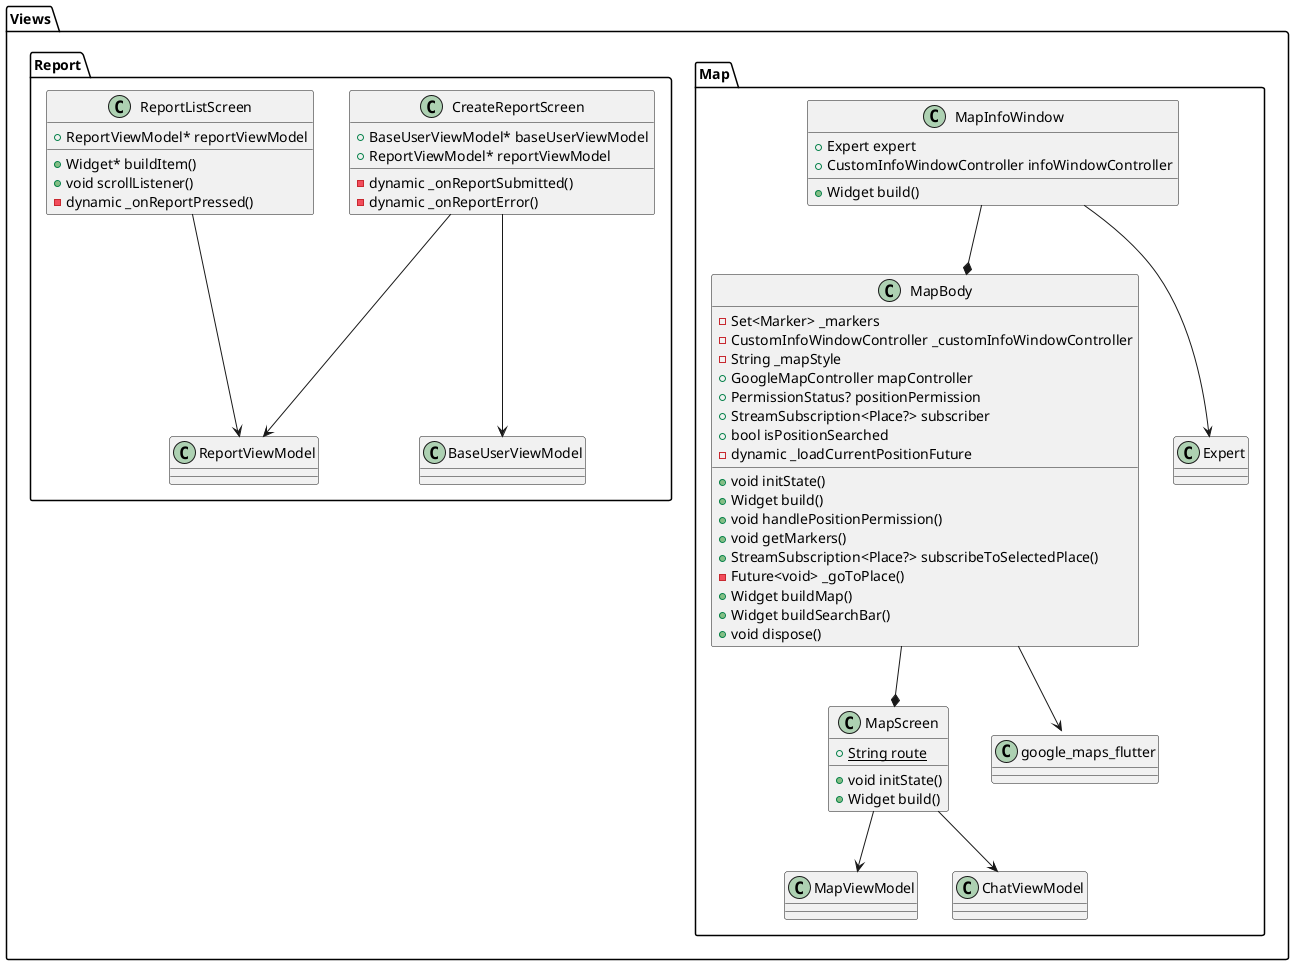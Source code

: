 @startuml ViwesUML
package Views {
    package Map {
        class "MapScreen" {
            {static} +String route
            +void initState()
            +Widget build()
        }
        "MapScreen" --> "MapViewModel"
        "MapScreen" --> "ChatViewModel"

        class "MapBody" {
            -Set<Marker> _markers
            -CustomInfoWindowController _customInfoWindowController
            -String _mapStyle
            +GoogleMapController mapController
            +PermissionStatus? positionPermission
            +StreamSubscription<Place?> subscriber
            +bool isPositionSearched
            -dynamic _loadCurrentPositionFuture
            +void initState()
            +Widget build()
            +void handlePositionPermission()
            +void getMarkers()
            +StreamSubscription<Place?> subscribeToSelectedPlace()
            -Future<void> _goToPlace()
            +Widget buildMap()
            +Widget buildSearchBar()
            +void dispose()
        }
        "MapBody" --* "MapScreen"
        "MapBody" --> "google_maps_flutter::GoogleMapController"

        class "MapInfoWindow" {
            +Expert expert
            +CustomInfoWindowController infoWindowController
            +Widget build()
        }
        "MapInfoWindow" --* "MapBody"
        "MapInfoWindow" --> "Expert"
    }

    package Report {
        class "CreateReportScreen" {
            +BaseUserViewModel* baseUserViewModel
            +ReportViewModel* reportViewModel
            -dynamic _onReportSubmitted()
            -dynamic _onReportError()
        }
        "CreateReportScreen" --> "BaseUserViewModel"
        "CreateReportScreen" --> "ReportViewModel"

        class "ReportListScreen" {
            +ReportViewModel* reportViewModel
            +Widget* buildItem()
            +void scrollListener()
            -dynamic _onReportPressed()
        }
        "ReportListScreen" --> "ReportViewModel"
    }
}
@enduml